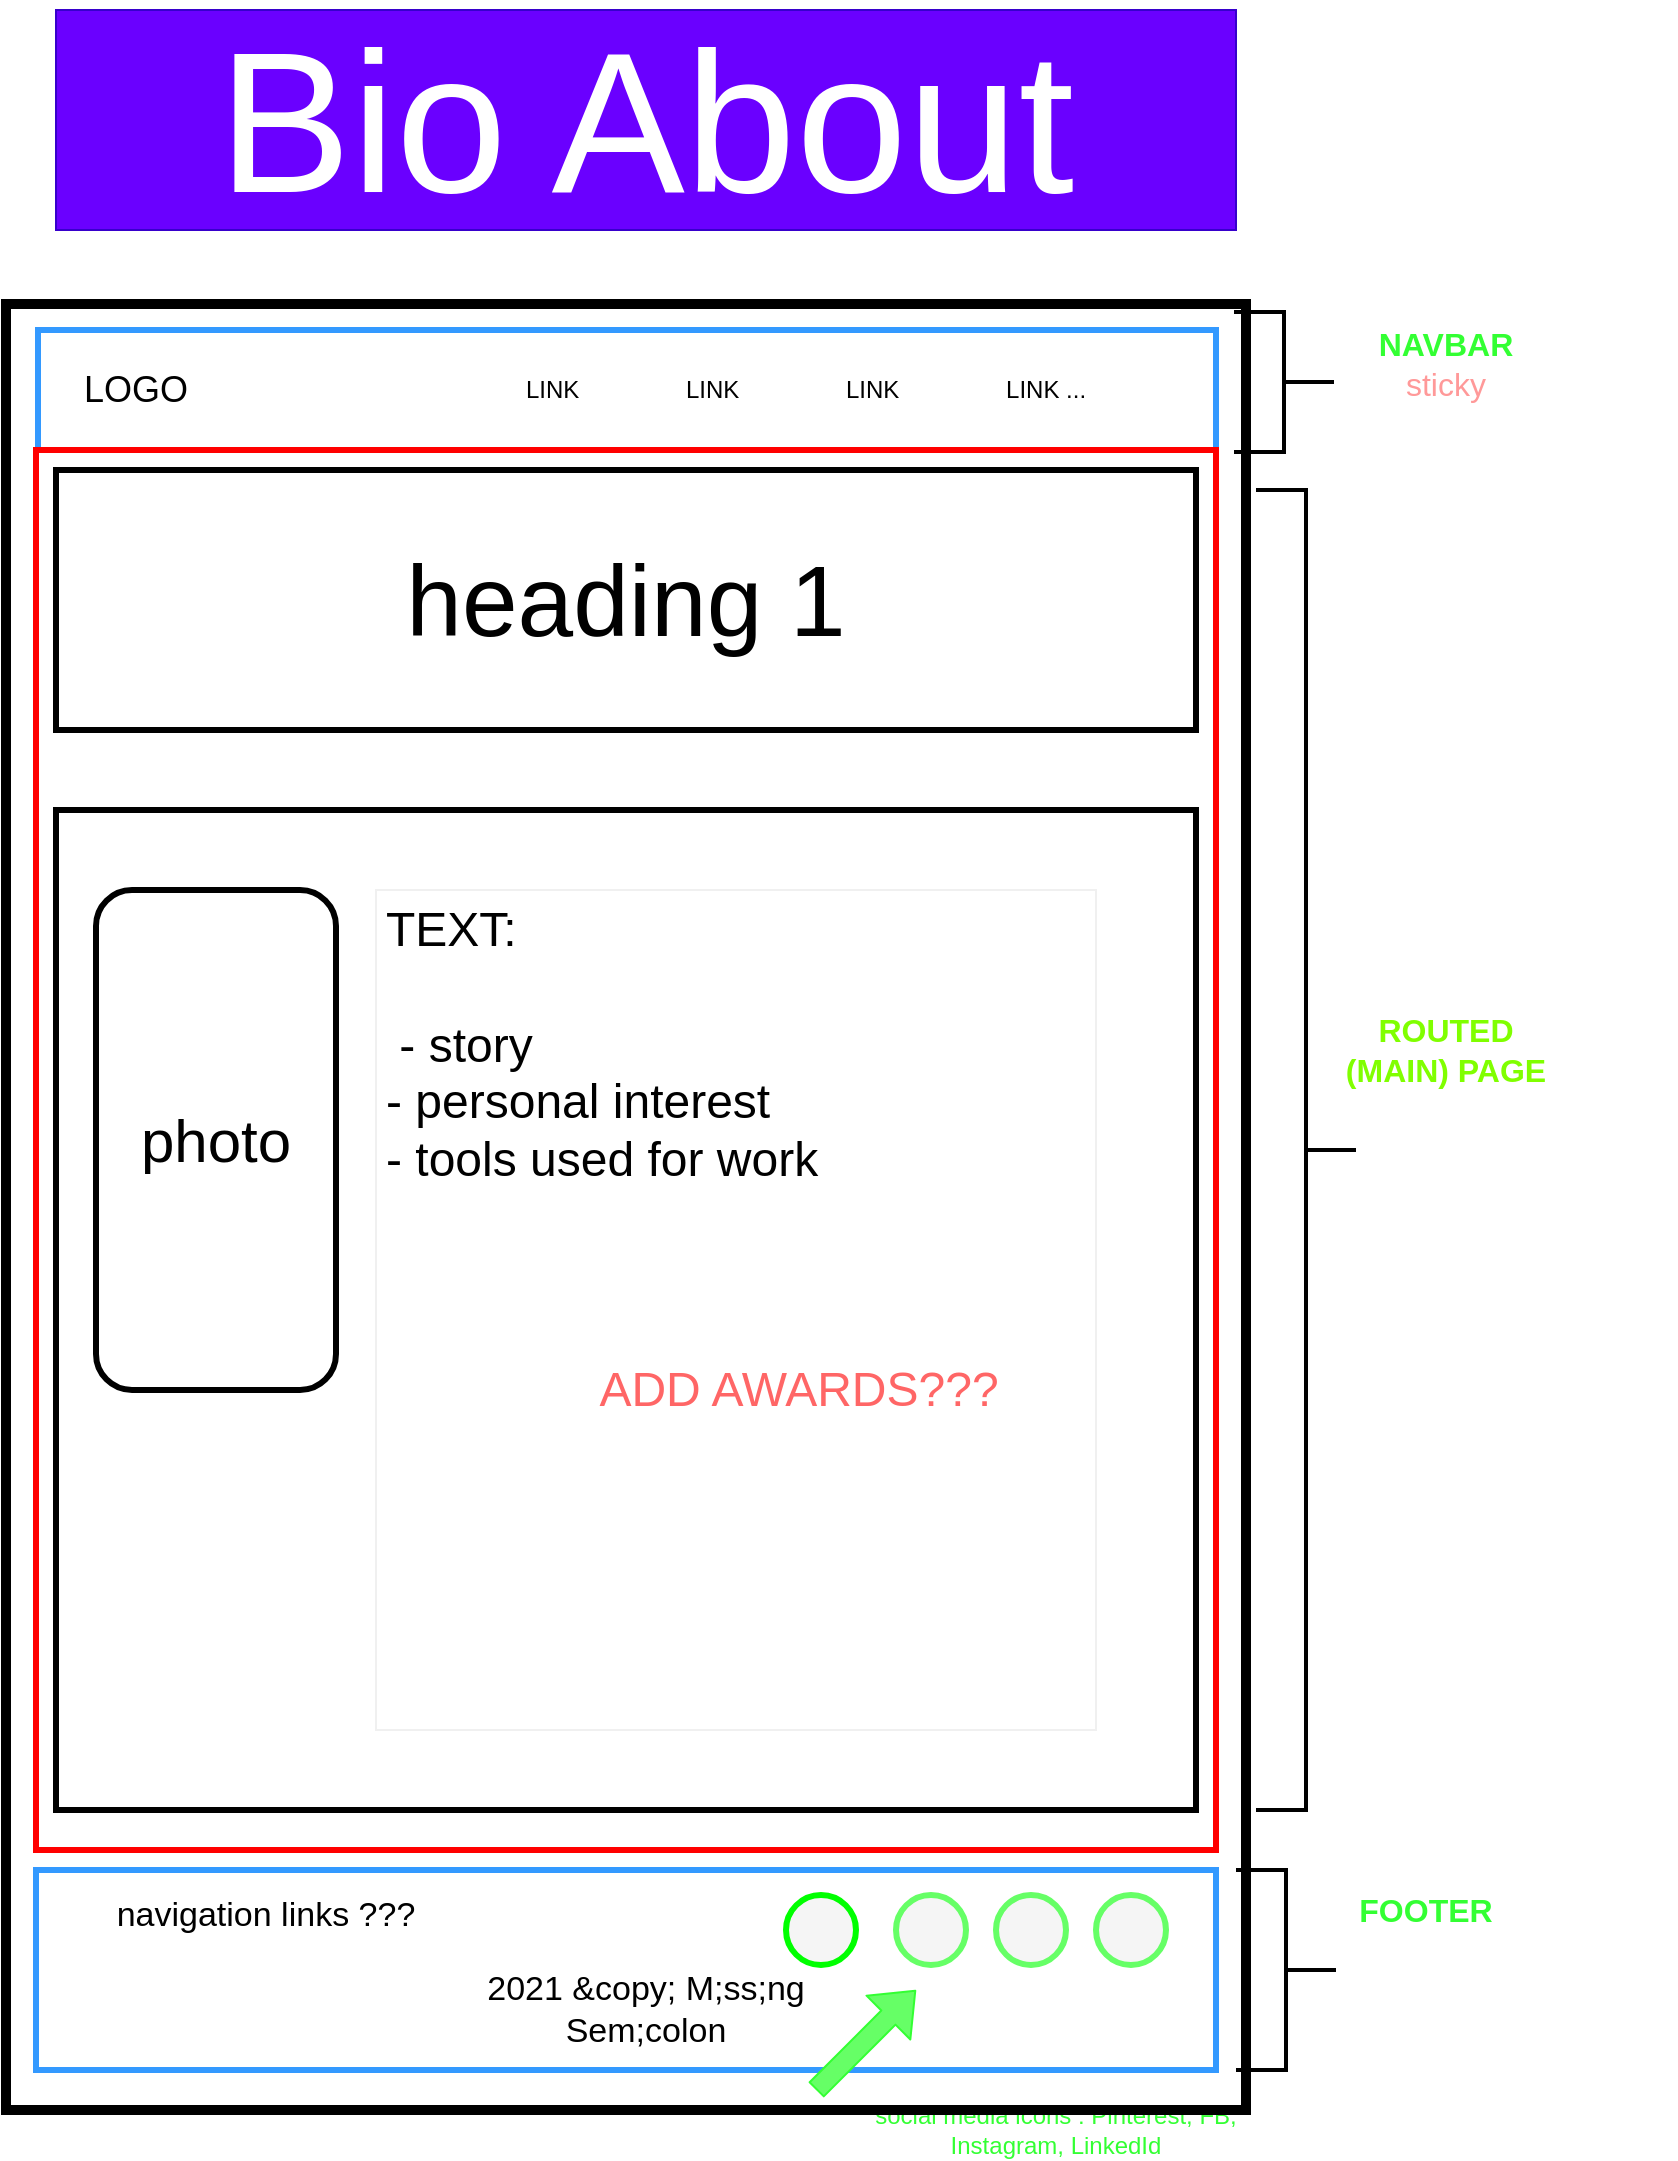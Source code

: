 <mxfile>
    <diagram id="bxqyoZY6Iq7GQdZt6VQb" name="Page-1">
        <mxGraphModel dx="1358" dy="1195" grid="1" gridSize="10" guides="1" tooltips="1" connect="1" arrows="1" fold="1" page="1" pageScale="1" pageWidth="827" pageHeight="1169" math="0" shadow="0">
            <root>
                <mxCell id="0"/>
                <mxCell id="1" parent="0"/>
                <mxCell id="2" value="" style="rounded=0;whiteSpace=wrap;html=1;strokeColor=#3399FF;strokeWidth=3;fillColor=none;" vertex="1" parent="1">
                    <mxGeometry x="50" y="990" width="590" height="100" as="geometry"/>
                </mxCell>
                <mxCell id="3" value="&lt;font style=&quot;font-size: 16px&quot;&gt;&lt;font color=&quot;#33ff33&quot; style=&quot;font-weight: bold&quot;&gt;NAVBAR&lt;/font&gt;&lt;br&gt;&lt;font color=&quot;#ff9999&quot;&gt;sticky&lt;/font&gt;&lt;/font&gt;" style="text;html=1;strokeColor=none;fillColor=none;align=center;verticalAlign=middle;whiteSpace=wrap;rounded=0;" vertex="1" parent="1">
                    <mxGeometry x="710" y="207" width="90" height="60" as="geometry"/>
                </mxCell>
                <mxCell id="4" value="&lt;font style=&quot;font-size: 16px&quot;&gt;&lt;b&gt;&lt;font color=&quot;#33ff33&quot;&gt;FOOTER&lt;br&gt;&lt;/font&gt;&lt;/b&gt;&lt;br&gt;&lt;/font&gt;" style="text;html=1;strokeColor=none;fillColor=none;align=center;verticalAlign=middle;whiteSpace=wrap;rounded=0;" vertex="1" parent="1">
                    <mxGeometry x="680" y="990" width="130" height="60" as="geometry"/>
                </mxCell>
                <mxCell id="5" value="" style="rounded=0;whiteSpace=wrap;html=1;strokeColor=#3399FF;strokeWidth=3;fillColor=none;" vertex="1" parent="1">
                    <mxGeometry x="51" y="220" width="589" height="60" as="geometry"/>
                </mxCell>
                <mxCell id="6" value="" style="rounded=0;whiteSpace=wrap;html=1;strokeWidth=3;fillColor=none;strokeColor=#FF0000;" vertex="1" parent="1">
                    <mxGeometry x="50" y="280" width="590" height="700" as="geometry"/>
                </mxCell>
                <mxCell id="7" value="" style="strokeWidth=2;html=1;shape=mxgraph.flowchart.annotation_2;align=left;labelPosition=right;pointerEvents=1;fillColor=none;rotation=-180;" vertex="1" parent="1">
                    <mxGeometry x="649" y="211" width="50" height="70" as="geometry"/>
                </mxCell>
                <mxCell id="8" value="" style="strokeWidth=2;html=1;shape=mxgraph.flowchart.annotation_2;align=left;labelPosition=right;pointerEvents=1;fillColor=none;rotation=-180;" vertex="1" parent="1">
                    <mxGeometry x="660" y="300" width="50" height="660" as="geometry"/>
                </mxCell>
                <mxCell id="9" value="" style="strokeWidth=2;html=1;shape=mxgraph.flowchart.annotation_2;align=left;labelPosition=right;pointerEvents=1;fillColor=none;rotation=-180;" vertex="1" parent="1">
                    <mxGeometry x="650" y="990" width="50" height="100" as="geometry"/>
                </mxCell>
                <mxCell id="10" value="&lt;font style=&quot;font-size: 50px&quot;&gt;heading 1&lt;/font&gt;" style="rounded=0;whiteSpace=wrap;html=1;strokeWidth=3;fillColor=none;" vertex="1" parent="1">
                    <mxGeometry x="60" y="290" width="570" height="130" as="geometry"/>
                </mxCell>
                <mxCell id="11" value="" style="rounded=0;whiteSpace=wrap;html=1;strokeWidth=3;fillColor=none;" vertex="1" parent="1">
                    <mxGeometry x="60" y="460" width="570" height="500" as="geometry"/>
                </mxCell>
                <mxCell id="12" value="LINK&lt;span style=&quot;white-space: pre&quot;&gt;&#9;&lt;/span&gt;&lt;span style=&quot;white-space: pre&quot;&gt;&#9;&lt;/span&gt;LINK&lt;span style=&quot;white-space: pre&quot;&gt;&#9;&lt;/span&gt;&lt;span style=&quot;white-space: pre&quot;&gt;&#9;&lt;/span&gt;LINK&lt;span style=&quot;white-space: pre&quot;&gt;&#9;&lt;/span&gt;&lt;span style=&quot;white-space: pre&quot;&gt;&#9;&lt;/span&gt;LINK ..." style="text;html=1;strokeColor=none;fillColor=none;align=center;verticalAlign=middle;whiteSpace=wrap;rounded=0;" vertex="1" parent="1">
                    <mxGeometry x="280" y="240" width="310" height="20" as="geometry"/>
                </mxCell>
                <mxCell id="13" value="&lt;h1&gt;&lt;span style=&quot;font-weight: 400&quot;&gt;TEXT:&lt;br&gt;&lt;br&gt;&amp;nbsp;- story&lt;br&gt;- personal interest&lt;br&gt;- tools used for work&lt;br&gt;&lt;br&gt;&lt;br&gt;&lt;br&gt;&lt;span style=&quot;white-space: pre&quot;&gt;&#9;&lt;/span&gt;&lt;span style=&quot;white-space: pre&quot;&gt;&#9;&lt;/span&gt;&lt;font color=&quot;#ff6666&quot;&gt;ADD AWARDS???&lt;/font&gt;&lt;br&gt;&lt;/span&gt;&lt;/h1&gt;" style="text;html=1;fillColor=none;spacing=5;spacingTop=-20;whiteSpace=wrap;overflow=hidden;rounded=0;strokeColor=#f0f0f0;" vertex="1" parent="1">
                    <mxGeometry x="220" y="500" width="360" height="420" as="geometry"/>
                </mxCell>
                <mxCell id="14" value="&lt;font style=&quot;font-size: 30px&quot;&gt;photo&lt;/font&gt;" style="rounded=1;whiteSpace=wrap;html=1;strokeWidth=3;fillColor=none;" vertex="1" parent="1">
                    <mxGeometry x="80" y="500" width="120" height="250" as="geometry"/>
                </mxCell>
                <mxCell id="15" value="" style="ellipse;whiteSpace=wrap;html=1;aspect=fixed;strokeWidth=3;fillColor=#f5f5f5;fontColor=#333333;strokeColor=#66FF66;" vertex="1" parent="1">
                    <mxGeometry x="580" y="1002.5" width="35" height="35" as="geometry"/>
                </mxCell>
                <mxCell id="16" value="" style="ellipse;whiteSpace=wrap;html=1;aspect=fixed;strokeWidth=3;fillColor=#f5f5f5;fontColor=#333333;strokeColor=#66FF66;" vertex="1" parent="1">
                    <mxGeometry x="530" y="1002.5" width="35" height="35" as="geometry"/>
                </mxCell>
                <mxCell id="17" value="" style="ellipse;whiteSpace=wrap;html=1;aspect=fixed;strokeWidth=3;fillColor=#f5f5f5;fontColor=#333333;strokeColor=#66FF66;" vertex="1" parent="1">
                    <mxGeometry x="480" y="1002.5" width="35" height="35" as="geometry"/>
                </mxCell>
                <mxCell id="18" value="" style="ellipse;whiteSpace=wrap;html=1;aspect=fixed;strokeWidth=3;fillColor=#f5f5f5;fontColor=#333333;strokeColor=#00FF00;" vertex="1" parent="1">
                    <mxGeometry x="425" y="1002.5" width="35" height="35" as="geometry"/>
                </mxCell>
                <mxCell id="19" value="&lt;font style=&quot;font-size: 17px&quot;&gt;2021 &amp;amp;copy; M;ss;ng Sem;colon&lt;/font&gt;" style="text;html=1;strokeColor=none;fillColor=none;align=center;verticalAlign=middle;whiteSpace=wrap;rounded=0;" vertex="1" parent="1">
                    <mxGeometry x="260" y="1050" width="190" height="20" as="geometry"/>
                </mxCell>
                <mxCell id="20" value="" style="shape=flexArrow;endArrow=classic;html=1;strokeColor=#33FF33;fillColor=#66FF66;" edge="1" parent="1">
                    <mxGeometry width="50" height="50" relative="1" as="geometry">
                        <mxPoint x="440" y="1100" as="sourcePoint"/>
                        <mxPoint x="490" y="1050" as="targetPoint"/>
                    </mxGeometry>
                </mxCell>
                <mxCell id="21" value="&lt;font color=&quot;#33ff33&quot;&gt;social media icons : Pinterest, FB, Instagram, LinkedId&lt;/font&gt;" style="text;html=1;strokeColor=none;fillColor=none;align=center;verticalAlign=middle;whiteSpace=wrap;rounded=0;" vertex="1" parent="1">
                    <mxGeometry x="450" y="1110" width="220" height="20" as="geometry"/>
                </mxCell>
                <mxCell id="22" value="&lt;font style=&quot;font-size: 17px&quot;&gt;navigation links ???&lt;/font&gt;" style="text;html=1;strokeColor=none;fillColor=none;align=center;verticalAlign=middle;whiteSpace=wrap;rounded=0;" vertex="1" parent="1">
                    <mxGeometry x="70" y="1002.5" width="190" height="20" as="geometry"/>
                </mxCell>
                <mxCell id="23" value="&lt;font style=&quot;font-size: 18px&quot;&gt;LOGO&lt;/font&gt;" style="text;html=1;strokeColor=none;fillColor=none;align=center;verticalAlign=middle;whiteSpace=wrap;rounded=0;" vertex="1" parent="1">
                    <mxGeometry x="70" y="233" width="60" height="34" as="geometry"/>
                </mxCell>
                <mxCell id="24" value="&lt;font style=&quot;font-size: 100px&quot;&gt;Bio About&lt;/font&gt;" style="text;html=1;strokeColor=#3700CC;fillColor=#6a00ff;align=center;verticalAlign=middle;whiteSpace=wrap;rounded=0;fontColor=#ffffff;" vertex="1" parent="1">
                    <mxGeometry x="60" y="60" width="590" height="110" as="geometry"/>
                </mxCell>
                <mxCell id="25" value="&lt;font style=&quot;font-size: 16px&quot; color=&quot;#80ff00&quot;&gt;&lt;b&gt;ROUTED &lt;br&gt;(MAIN) PAGE&lt;/b&gt;&lt;/font&gt;" style="text;html=1;strokeColor=none;fillColor=none;align=center;verticalAlign=middle;whiteSpace=wrap;rounded=0;" vertex="1" parent="1">
                    <mxGeometry x="640" y="550" width="230" height="60" as="geometry"/>
                </mxCell>
                <mxCell id="26" value="" style="rounded=0;whiteSpace=wrap;html=1;fillColor=none;strokeWidth=5;" vertex="1" parent="1">
                    <mxGeometry x="35" y="207" width="620" height="903" as="geometry"/>
                </mxCell>
            </root>
        </mxGraphModel>
    </diagram>
</mxfile>